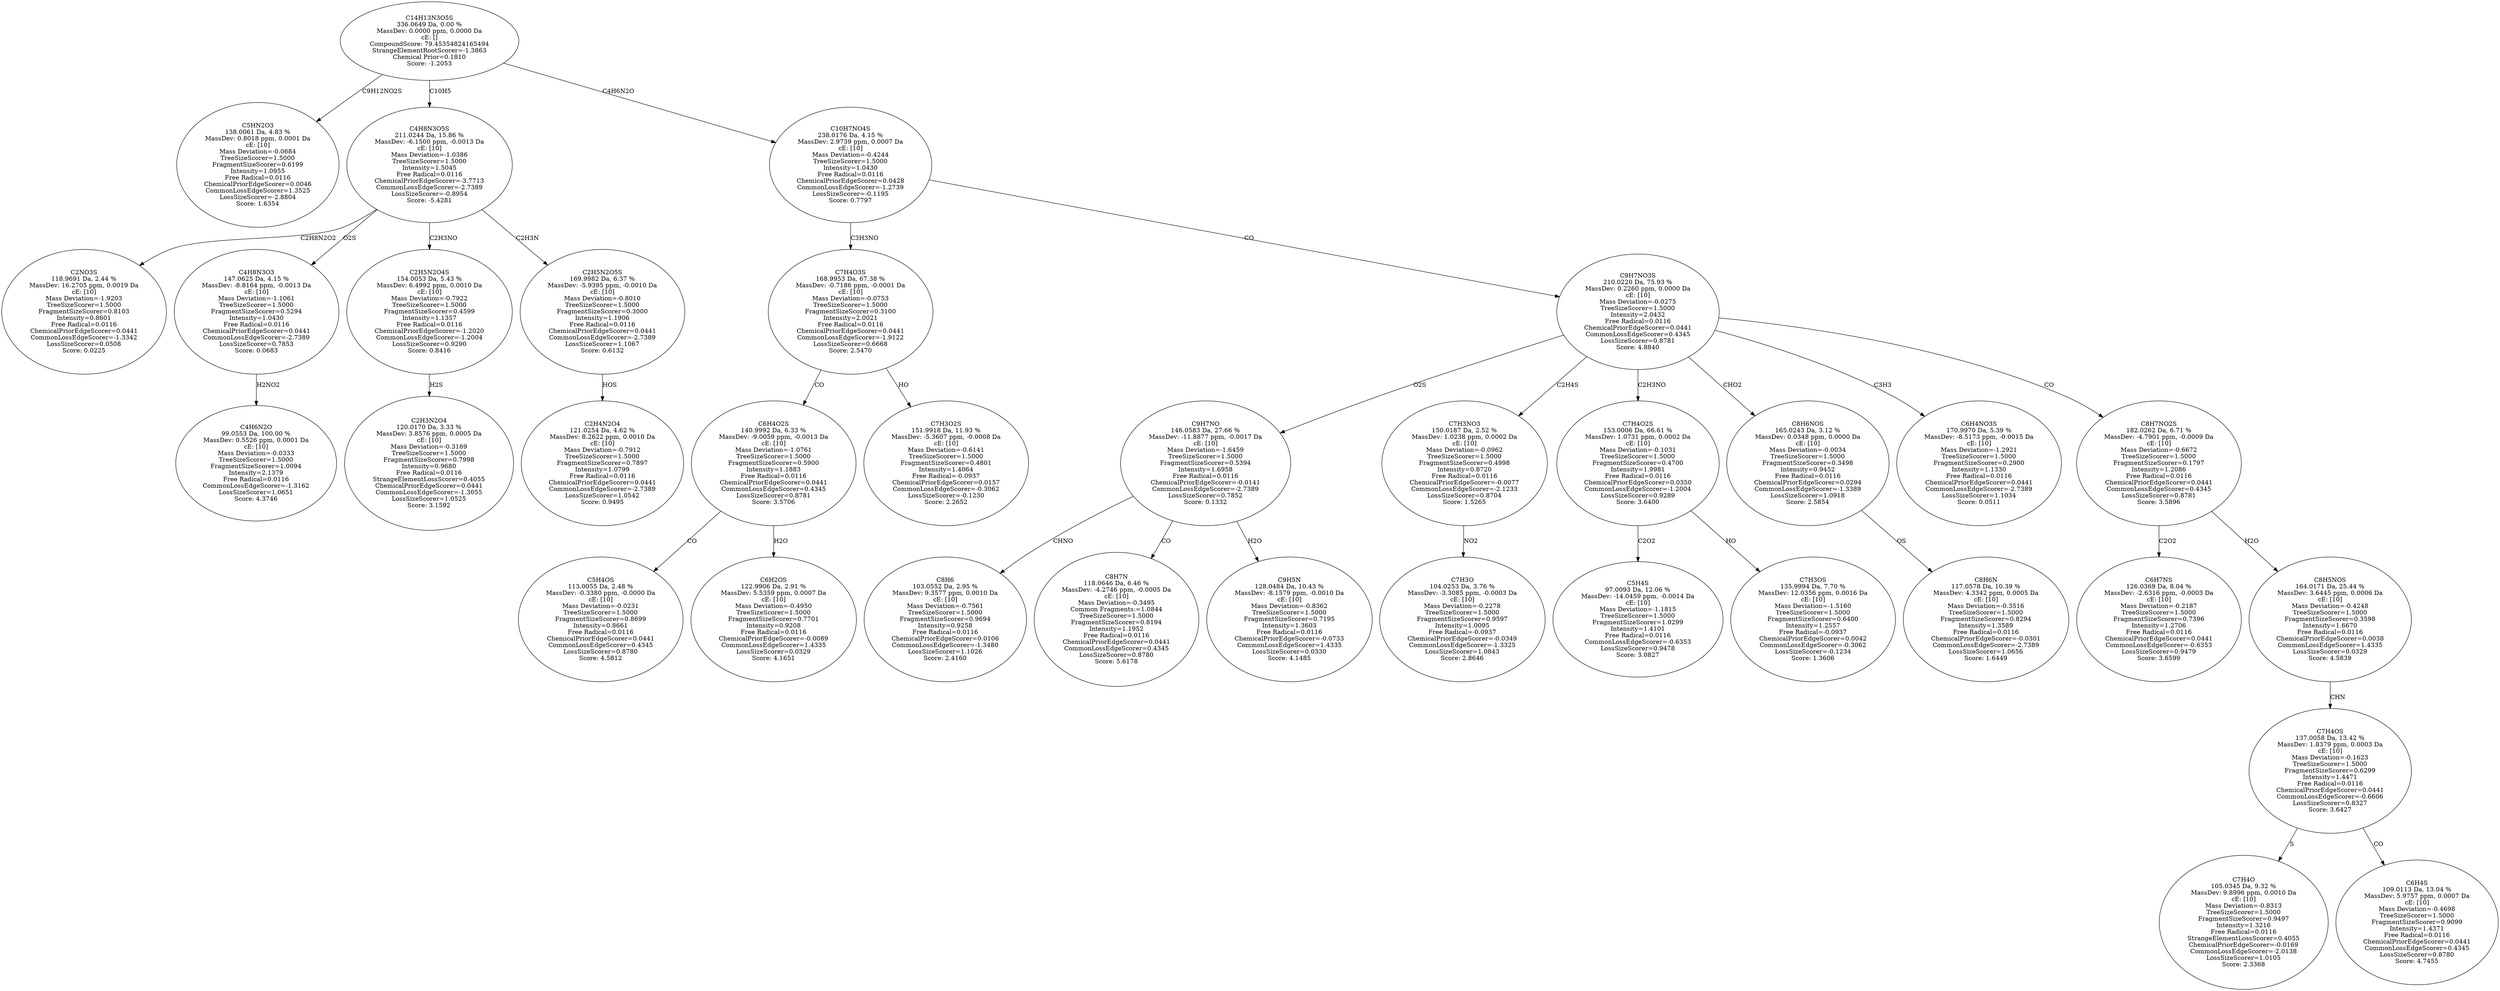 strict digraph {
v1 [label="C5HN2O3\n138.0061 Da, 4.83 %\nMassDev: 0.8018 ppm, 0.0001 Da\ncE: [10]\nMass Deviation=-0.0684\nTreeSizeScorer=1.5000\nFragmentSizeScorer=0.6199\nIntensity=1.0955\nFree Radical=0.0116\nChemicalPriorEdgeScorer=0.0046\nCommonLossEdgeScorer=1.3525\nLossSizeScorer=-2.8804\nScore: 1.6354"];
v2 [label="C2NO3S\n118.9691 Da, 2.44 %\nMassDev: 16.2705 ppm, 0.0019 Da\ncE: [10]\nMass Deviation=-1.9203\nTreeSizeScorer=1.5000\nFragmentSizeScorer=0.8103\nIntensity=0.8601\nFree Radical=0.0116\nChemicalPriorEdgeScorer=0.0441\nCommonLossEdgeScorer=-1.3342\nLossSizeScorer=0.0508\nScore: 0.0225"];
v3 [label="C4H6N2O\n99.0553 Da, 100.00 %\nMassDev: 0.5526 ppm, 0.0001 Da\ncE: [10]\nMass Deviation=-0.0333\nTreeSizeScorer=1.5000\nFragmentSizeScorer=1.0094\nIntensity=2.1379\nFree Radical=0.0116\nCommonLossEdgeScorer=-1.3162\nLossSizeScorer=1.0651\nScore: 4.3746"];
v4 [label="C4H8N3O3\n147.0625 Da, 4.15 %\nMassDev: -8.8164 ppm, -0.0013 Da\ncE: [10]\nMass Deviation=-1.1061\nTreeSizeScorer=1.5000\nFragmentSizeScorer=0.5294\nIntensity=1.0430\nFree Radical=0.0116\nChemicalPriorEdgeScorer=0.0441\nCommonLossEdgeScorer=-2.7389\nLossSizeScorer=0.7853\nScore: 0.0683"];
v5 [label="C2H3N2O4\n120.0170 Da, 3.33 %\nMassDev: 3.8576 ppm, 0.0005 Da\ncE: [10]\nMass Deviation=-0.3169\nTreeSizeScorer=1.5000\nFragmentSizeScorer=0.7998\nIntensity=0.9680\nFree Radical=0.0116\nStrangeElementLossScorer=0.4055\nChemicalPriorEdgeScorer=0.0441\nCommonLossEdgeScorer=-1.3055\nLossSizeScorer=1.0525\nScore: 3.1592"];
v6 [label="C2H5N2O4S\n154.0053 Da, 5.43 %\nMassDev: 6.4992 ppm, 0.0010 Da\ncE: [10]\nMass Deviation=-0.7922\nTreeSizeScorer=1.5000\nFragmentSizeScorer=0.4599\nIntensity=1.1357\nFree Radical=0.0116\nChemicalPriorEdgeScorer=-1.2020\nCommonLossEdgeScorer=-1.2004\nLossSizeScorer=0.9290\nScore: 0.8416"];
v7 [label="C2H4N2O4\n121.0254 Da, 4.62 %\nMassDev: 8.2622 ppm, 0.0010 Da\ncE: [10]\nMass Deviation=-0.7912\nTreeSizeScorer=1.5000\nFragmentSizeScorer=0.7897\nIntensity=1.0799\nFree Radical=0.0116\nChemicalPriorEdgeScorer=0.0441\nCommonLossEdgeScorer=-2.7389\nLossSizeScorer=1.0542\nScore: 0.9495"];
v8 [label="C2H5N2O5S\n169.9982 Da, 6.37 %\nMassDev: -5.9395 ppm, -0.0010 Da\ncE: [10]\nMass Deviation=-0.8010\nTreeSizeScorer=1.5000\nFragmentSizeScorer=0.3000\nIntensity=1.1906\nFree Radical=0.0116\nChemicalPriorEdgeScorer=0.0441\nCommonLossEdgeScorer=-2.7389\nLossSizeScorer=1.1067\nScore: 0.6132"];
v9 [label="C4H8N3O5S\n211.0244 Da, 15.86 %\nMassDev: -6.1500 ppm, -0.0013 Da\ncE: [10]\nMass Deviation=-1.0386\nTreeSizeScorer=1.5000\nIntensity=1.5045\nFree Radical=0.0116\nChemicalPriorEdgeScorer=-3.7713\nCommonLossEdgeScorer=-2.7389\nLossSizeScorer=-0.8954\nScore: -5.4281"];
v10 [label="C5H4OS\n113.0055 Da, 2.48 %\nMassDev: -0.3380 ppm, -0.0000 Da\ncE: [10]\nMass Deviation=-0.0231\nTreeSizeScorer=1.5000\nFragmentSizeScorer=0.8699\nIntensity=0.8661\nFree Radical=0.0116\nChemicalPriorEdgeScorer=0.0441\nCommonLossEdgeScorer=0.4345\nLossSizeScorer=0.8780\nScore: 4.5812"];
v11 [label="C6H2OS\n122.9906 Da, 2.91 %\nMassDev: 5.5359 ppm, 0.0007 Da\ncE: [10]\nMass Deviation=-0.4950\nTreeSizeScorer=1.5000\nFragmentSizeScorer=0.7701\nIntensity=0.9208\nFree Radical=0.0116\nChemicalPriorEdgeScorer=-0.0089\nCommonLossEdgeScorer=1.4335\nLossSizeScorer=0.0329\nScore: 4.1651"];
v12 [label="C6H4O2S\n140.9992 Da, 6.33 %\nMassDev: -9.0059 ppm, -0.0013 Da\ncE: [10]\nMass Deviation=-1.0761\nTreeSizeScorer=1.5000\nFragmentSizeScorer=0.5900\nIntensity=1.1883\nFree Radical=0.0116\nChemicalPriorEdgeScorer=0.0441\nCommonLossEdgeScorer=0.4345\nLossSizeScorer=0.8781\nScore: 3.5706"];
v13 [label="C7H3O2S\n151.9918 Da, 11.93 %\nMassDev: -5.3607 ppm, -0.0008 Da\ncE: [10]\nMass Deviation=-0.6141\nTreeSizeScorer=1.5000\nFragmentSizeScorer=0.4801\nIntensity=1.4064\nFree Radical=-0.0937\nChemicalPriorEdgeScorer=0.0157\nCommonLossEdgeScorer=-0.3062\nLossSizeScorer=-0.1230\nScore: 2.2652"];
v14 [label="C7H4O3S\n168.9953 Da, 67.38 %\nMassDev: -0.7186 ppm, -0.0001 Da\ncE: [10]\nMass Deviation=-0.0753\nTreeSizeScorer=1.5000\nFragmentSizeScorer=0.3100\nIntensity=2.0021\nFree Radical=0.0116\nChemicalPriorEdgeScorer=0.0441\nCommonLossEdgeScorer=-1.9122\nLossSizeScorer=0.6668\nScore: 2.5470"];
v15 [label="C8H6\n103.0552 Da, 2.95 %\nMassDev: 9.3577 ppm, 0.0010 Da\ncE: [10]\nMass Deviation=-0.7561\nTreeSizeScorer=1.5000\nFragmentSizeScorer=0.9694\nIntensity=0.9258\nFree Radical=0.0116\nChemicalPriorEdgeScorer=0.0106\nCommonLossEdgeScorer=-1.3480\nLossSizeScorer=1.1026\nScore: 2.4160"];
v16 [label="C8H7N\n118.0646 Da, 6.46 %\nMassDev: -4.2746 ppm, -0.0005 Da\ncE: [10]\nMass Deviation=-0.3495\nCommon Fragments:=1.0844\nTreeSizeScorer=1.5000\nFragmentSizeScorer=0.8194\nIntensity=1.1952\nFree Radical=0.0116\nChemicalPriorEdgeScorer=0.0441\nCommonLossEdgeScorer=0.4345\nLossSizeScorer=0.8780\nScore: 5.6178"];
v17 [label="C9H5N\n128.0484 Da, 10.43 %\nMassDev: -8.1579 ppm, -0.0010 Da\ncE: [10]\nMass Deviation=-0.8362\nTreeSizeScorer=1.5000\nFragmentSizeScorer=0.7195\nIntensity=1.3603\nFree Radical=0.0116\nChemicalPriorEdgeScorer=-0.0733\nCommonLossEdgeScorer=1.4335\nLossSizeScorer=0.0330\nScore: 4.1485"];
v18 [label="C9H7NO\n146.0583 Da, 27.66 %\nMassDev: -11.8877 ppm, -0.0017 Da\ncE: [10]\nMass Deviation=-1.6459\nTreeSizeScorer=1.5000\nFragmentSizeScorer=0.5394\nIntensity=1.6958\nFree Radical=0.0116\nChemicalPriorEdgeScorer=-0.0141\nCommonLossEdgeScorer=-2.7389\nLossSizeScorer=0.7852\nScore: 0.1332"];
v19 [label="C7H3O\n104.0253 Da, 3.76 %\nMassDev: -3.3085 ppm, -0.0003 Da\ncE: [10]\nMass Deviation=-0.2278\nTreeSizeScorer=1.5000\nFragmentSizeScorer=0.9597\nIntensity=1.0095\nFree Radical=-0.0937\nChemicalPriorEdgeScorer=-0.0349\nCommonLossEdgeScorer=-1.3325\nLossSizeScorer=1.0843\nScore: 2.8646"];
v20 [label="C7H3NO3\n150.0187 Da, 2.52 %\nMassDev: 1.0238 ppm, 0.0002 Da\ncE: [10]\nMass Deviation=-0.0962\nTreeSizeScorer=1.5000\nFragmentSizeScorer=0.4998\nIntensity=0.8720\nFree Radical=0.0116\nChemicalPriorEdgeScorer=-0.0077\nCommonLossEdgeScorer=-2.1233\nLossSizeScorer=0.8704\nScore: 1.5265"];
v21 [label="C5H4S\n97.0093 Da, 12.06 %\nMassDev: -14.0459 ppm, -0.0014 Da\ncE: [10]\nMass Deviation=-1.1815\nTreeSizeScorer=1.5000\nFragmentSizeScorer=1.0299\nIntensity=1.4101\nFree Radical=0.0116\nCommonLossEdgeScorer=-0.6353\nLossSizeScorer=0.9478\nScore: 3.0827"];
v22 [label="C7H3OS\n135.9994 Da, 7.70 %\nMassDev: 12.0356 ppm, 0.0016 Da\ncE: [10]\nMass Deviation=-1.5160\nTreeSizeScorer=1.5000\nFragmentSizeScorer=0.6400\nIntensity=1.2557\nFree Radical=-0.0937\nChemicalPriorEdgeScorer=0.0042\nCommonLossEdgeScorer=-0.3062\nLossSizeScorer=-0.1234\nScore: 1.3606"];
v23 [label="C7H4O2S\n153.0006 Da, 66.61 %\nMassDev: 1.0731 ppm, 0.0002 Da\ncE: [10]\nMass Deviation=-0.1031\nTreeSizeScorer=1.5000\nFragmentSizeScorer=0.4700\nIntensity=1.9981\nFree Radical=0.0116\nChemicalPriorEdgeScorer=0.0350\nCommonLossEdgeScorer=-1.2004\nLossSizeScorer=0.9289\nScore: 3.6400"];
v24 [label="C8H6N\n117.0578 Da, 10.39 %\nMassDev: 4.3342 ppm, 0.0005 Da\ncE: [10]\nMass Deviation=-0.3516\nTreeSizeScorer=1.5000\nFragmentSizeScorer=0.8294\nIntensity=1.3589\nFree Radical=0.0116\nChemicalPriorEdgeScorer=-0.0301\nCommonLossEdgeScorer=-2.7389\nLossSizeScorer=1.0656\nScore: 1.6449"];
v25 [label="C8H6NOS\n165.0243 Da, 3.12 %\nMassDev: 0.0348 ppm, 0.0000 Da\ncE: [10]\nMass Deviation=-0.0034\nTreeSizeScorer=1.5000\nFragmentSizeScorer=0.3498\nIntensity=0.9452\nFree Radical=0.0116\nChemicalPriorEdgeScorer=0.0294\nCommonLossEdgeScorer=-1.3389\nLossSizeScorer=1.0918\nScore: 2.5854"];
v26 [label="C6H4NO3S\n170.9970 Da, 5.39 %\nMassDev: -8.5173 ppm, -0.0015 Da\ncE: [10]\nMass Deviation=-1.2921\nTreeSizeScorer=1.5000\nFragmentSizeScorer=0.2900\nIntensity=1.1330\nFree Radical=0.0116\nChemicalPriorEdgeScorer=0.0441\nCommonLossEdgeScorer=-2.7389\nLossSizeScorer=1.1034\nScore: 0.0511"];
v27 [label="C6H7NS\n126.0369 Da, 8.04 %\nMassDev: -2.6316 ppm, -0.0003 Da\ncE: [10]\nMass Deviation=-0.2187\nTreeSizeScorer=1.5000\nFragmentSizeScorer=0.7396\nIntensity=1.2706\nFree Radical=0.0116\nChemicalPriorEdgeScorer=0.0441\nCommonLossEdgeScorer=-0.6353\nLossSizeScorer=0.9479\nScore: 3.6599"];
v28 [label="C7H4O\n105.0345 Da, 9.32 %\nMassDev: 9.8996 ppm, 0.0010 Da\ncE: [10]\nMass Deviation=-0.8313\nTreeSizeScorer=1.5000\nFragmentSizeScorer=0.9497\nIntensity=1.3216\nFree Radical=0.0116\nStrangeElementLossScorer=0.4055\nChemicalPriorEdgeScorer=-0.0169\nCommonLossEdgeScorer=-2.0138\nLossSizeScorer=1.0105\nScore: 2.3368"];
v29 [label="C6H4S\n109.0113 Da, 13.04 %\nMassDev: 5.9757 ppm, 0.0007 Da\ncE: [10]\nMass Deviation=-0.4698\nTreeSizeScorer=1.5000\nFragmentSizeScorer=0.9099\nIntensity=1.4371\nFree Radical=0.0116\nChemicalPriorEdgeScorer=0.0441\nCommonLossEdgeScorer=0.4345\nLossSizeScorer=0.8780\nScore: 4.7455"];
v30 [label="C7H4OS\n137.0058 Da, 13.42 %\nMassDev: 1.8379 ppm, 0.0003 Da\ncE: [10]\nMass Deviation=-0.1623\nTreeSizeScorer=1.5000\nFragmentSizeScorer=0.6299\nIntensity=1.4471\nFree Radical=0.0116\nChemicalPriorEdgeScorer=0.0441\nCommonLossEdgeScorer=-0.6606\nLossSizeScorer=0.8327\nScore: 3.6427"];
v31 [label="C8H5NOS\n164.0171 Da, 25.44 %\nMassDev: 3.6445 ppm, 0.0006 Da\ncE: [10]\nMass Deviation=-0.4248\nTreeSizeScorer=1.5000\nFragmentSizeScorer=0.3598\nIntensity=1.6670\nFree Radical=0.0116\nChemicalPriorEdgeScorer=0.0038\nCommonLossEdgeScorer=1.4335\nLossSizeScorer=0.0329\nScore: 4.5839"];
v32 [label="C8H7NO2S\n182.0262 Da, 6.71 %\nMassDev: -4.7901 ppm, -0.0009 Da\ncE: [10]\nMass Deviation=-0.6672\nTreeSizeScorer=1.5000\nFragmentSizeScorer=0.1797\nIntensity=1.2086\nFree Radical=0.0116\nChemicalPriorEdgeScorer=0.0441\nCommonLossEdgeScorer=0.4345\nLossSizeScorer=0.8781\nScore: 3.5896"];
v33 [label="C9H7NO3S\n210.0220 Da, 75.93 %\nMassDev: 0.2260 ppm, 0.0000 Da\ncE: [10]\nMass Deviation=-0.0275\nTreeSizeScorer=1.5000\nIntensity=2.0432\nFree Radical=0.0116\nChemicalPriorEdgeScorer=0.0441\nCommonLossEdgeScorer=0.4345\nLossSizeScorer=0.8781\nScore: 4.8840"];
v34 [label="C10H7NO4S\n238.0176 Da, 4.15 %\nMassDev: 2.9739 ppm, 0.0007 Da\ncE: [10]\nMass Deviation=-0.4244\nTreeSizeScorer=1.5000\nIntensity=1.0430\nFree Radical=0.0116\nChemicalPriorEdgeScorer=0.0428\nCommonLossEdgeScorer=-1.2739\nLossSizeScorer=-0.1195\nScore: 0.7797"];
v35 [label="C14H13N3O5S\n336.0649 Da, 0.00 %\nMassDev: 0.0000 ppm, 0.0000 Da\ncE: []\nCompoundScore: 79.45354824165494\nStrangeElementRootScorer=-1.3863\nChemical Prior=0.1810\nScore: -1.2053"];
v35 -> v1 [label="C9H12NO2S"];
v9 -> v2 [label="C2H8N2O2"];
v4 -> v3 [label="H2NO2"];
v9 -> v4 [label="O2S"];
v6 -> v5 [label="H2S"];
v9 -> v6 [label="C2H3NO"];
v8 -> v7 [label="HOS"];
v9 -> v8 [label="C2H3N"];
v35 -> v9 [label="C10H5"];
v12 -> v10 [label="CO"];
v12 -> v11 [label="H2O"];
v14 -> v12 [label="CO"];
v14 -> v13 [label="HO"];
v34 -> v14 [label="C3H3NO"];
v18 -> v15 [label="CHNO"];
v18 -> v16 [label="CO"];
v18 -> v17 [label="H2O"];
v33 -> v18 [label="O2S"];
v20 -> v19 [label="NO2"];
v33 -> v20 [label="C2H4S"];
v23 -> v21 [label="C2O2"];
v23 -> v22 [label="HO"];
v33 -> v23 [label="C2H3NO"];
v25 -> v24 [label="OS"];
v33 -> v25 [label="CHO2"];
v33 -> v26 [label="C3H3"];
v32 -> v27 [label="C2O2"];
v30 -> v28 [label="S"];
v30 -> v29 [label="CO"];
v31 -> v30 [label="CHN"];
v32 -> v31 [label="H2O"];
v33 -> v32 [label="CO"];
v34 -> v33 [label="CO"];
v35 -> v34 [label="C4H6N2O"];
}